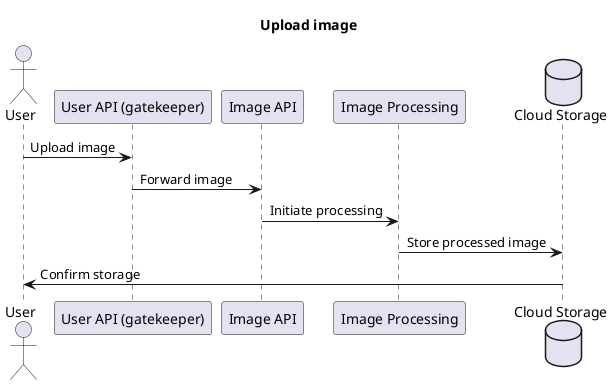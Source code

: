 @startuml Upload image
    title Upload image
    
    actor User
    participant "User API (gatekeeper)" as U
    participant "Image API" as I
    participant "Image Processing" as IP
    database "Cloud Storage" as FS

    User -> U: Upload image
    U -> I: Forward image
    I -> IP: Initiate processing
    IP -> FS: Store processed image
    FS -> User: Confirm storage
@enduml
